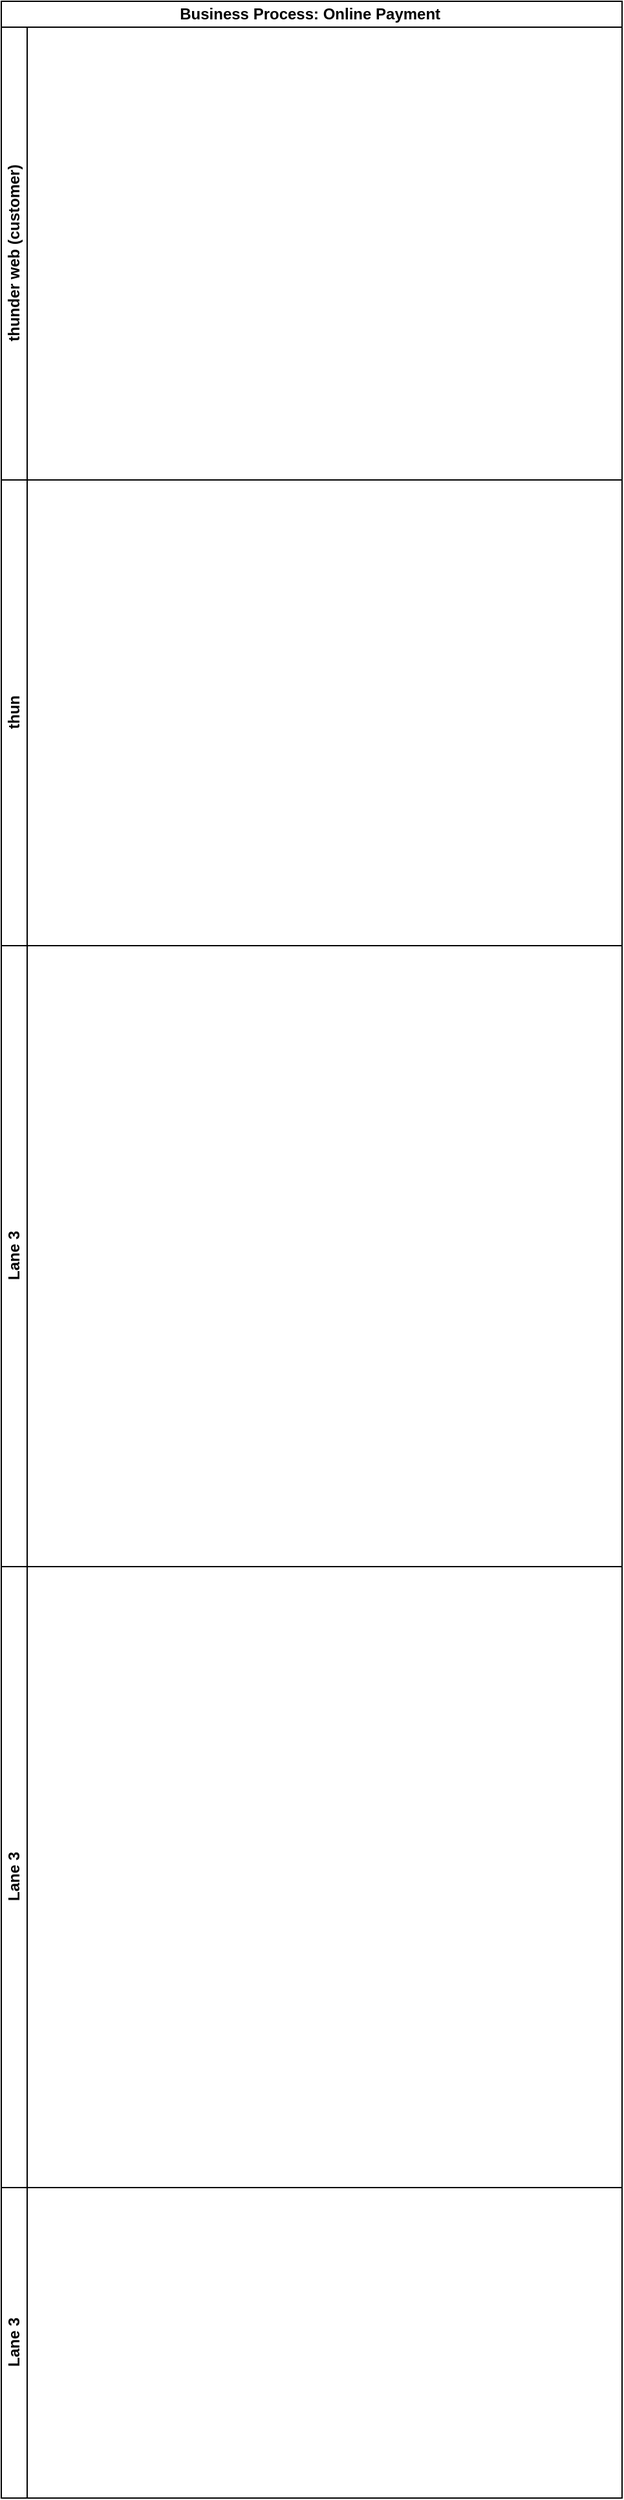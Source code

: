 <mxfile version="20.6.2" type="github">
  <diagram id="kgpKYQtTHZ0yAKxKKP6v" name="Page-1">
    <mxGraphModel dx="1182" dy="754" grid="1" gridSize="10" guides="1" tooltips="1" connect="1" arrows="1" fold="1" page="1" pageScale="1" pageWidth="850" pageHeight="1100" math="0" shadow="0">
      <root>
        <mxCell id="0" />
        <mxCell id="1" parent="0" />
        <mxCell id="0HO_ofuyOMyAhvDu8aWt-1" value="Business Process: Online Payment&amp;nbsp;" style="swimlane;childLayout=stackLayout;resizeParent=1;resizeParentMax=0;horizontal=1;startSize=20;horizontalStack=0;html=1;" vertex="1" parent="1">
          <mxGeometry x="80" y="120" width="480" height="1210" as="geometry" />
        </mxCell>
        <mxCell id="0HO_ofuyOMyAhvDu8aWt-2" value="thunder web (customer)" style="swimlane;startSize=20;horizontal=0;html=1;" vertex="1" parent="0HO_ofuyOMyAhvDu8aWt-1">
          <mxGeometry y="20" width="480" height="350" as="geometry" />
        </mxCell>
        <mxCell id="0HO_ofuyOMyAhvDu8aWt-3" value="thun" style="swimlane;startSize=20;horizontal=0;html=1;" vertex="1" parent="0HO_ofuyOMyAhvDu8aWt-1">
          <mxGeometry y="370" width="480" height="360" as="geometry" />
        </mxCell>
        <mxCell id="0HO_ofuyOMyAhvDu8aWt-4" value="Lane 3" style="swimlane;startSize=20;horizontal=0;html=1;" vertex="1" parent="0HO_ofuyOMyAhvDu8aWt-1">
          <mxGeometry y="730" width="480" height="480" as="geometry" />
        </mxCell>
        <mxCell id="0HO_ofuyOMyAhvDu8aWt-7" value="Lane 3" style="swimlane;startSize=20;horizontal=0;html=1;" vertex="1" parent="1">
          <mxGeometry x="80" y="1330" width="480" height="480" as="geometry" />
        </mxCell>
        <mxCell id="0HO_ofuyOMyAhvDu8aWt-8" value="Lane 3" style="swimlane;startSize=20;horizontal=0;html=1;" vertex="1" parent="1">
          <mxGeometry x="80" y="1810" width="480" height="240" as="geometry" />
        </mxCell>
      </root>
    </mxGraphModel>
  </diagram>
</mxfile>
